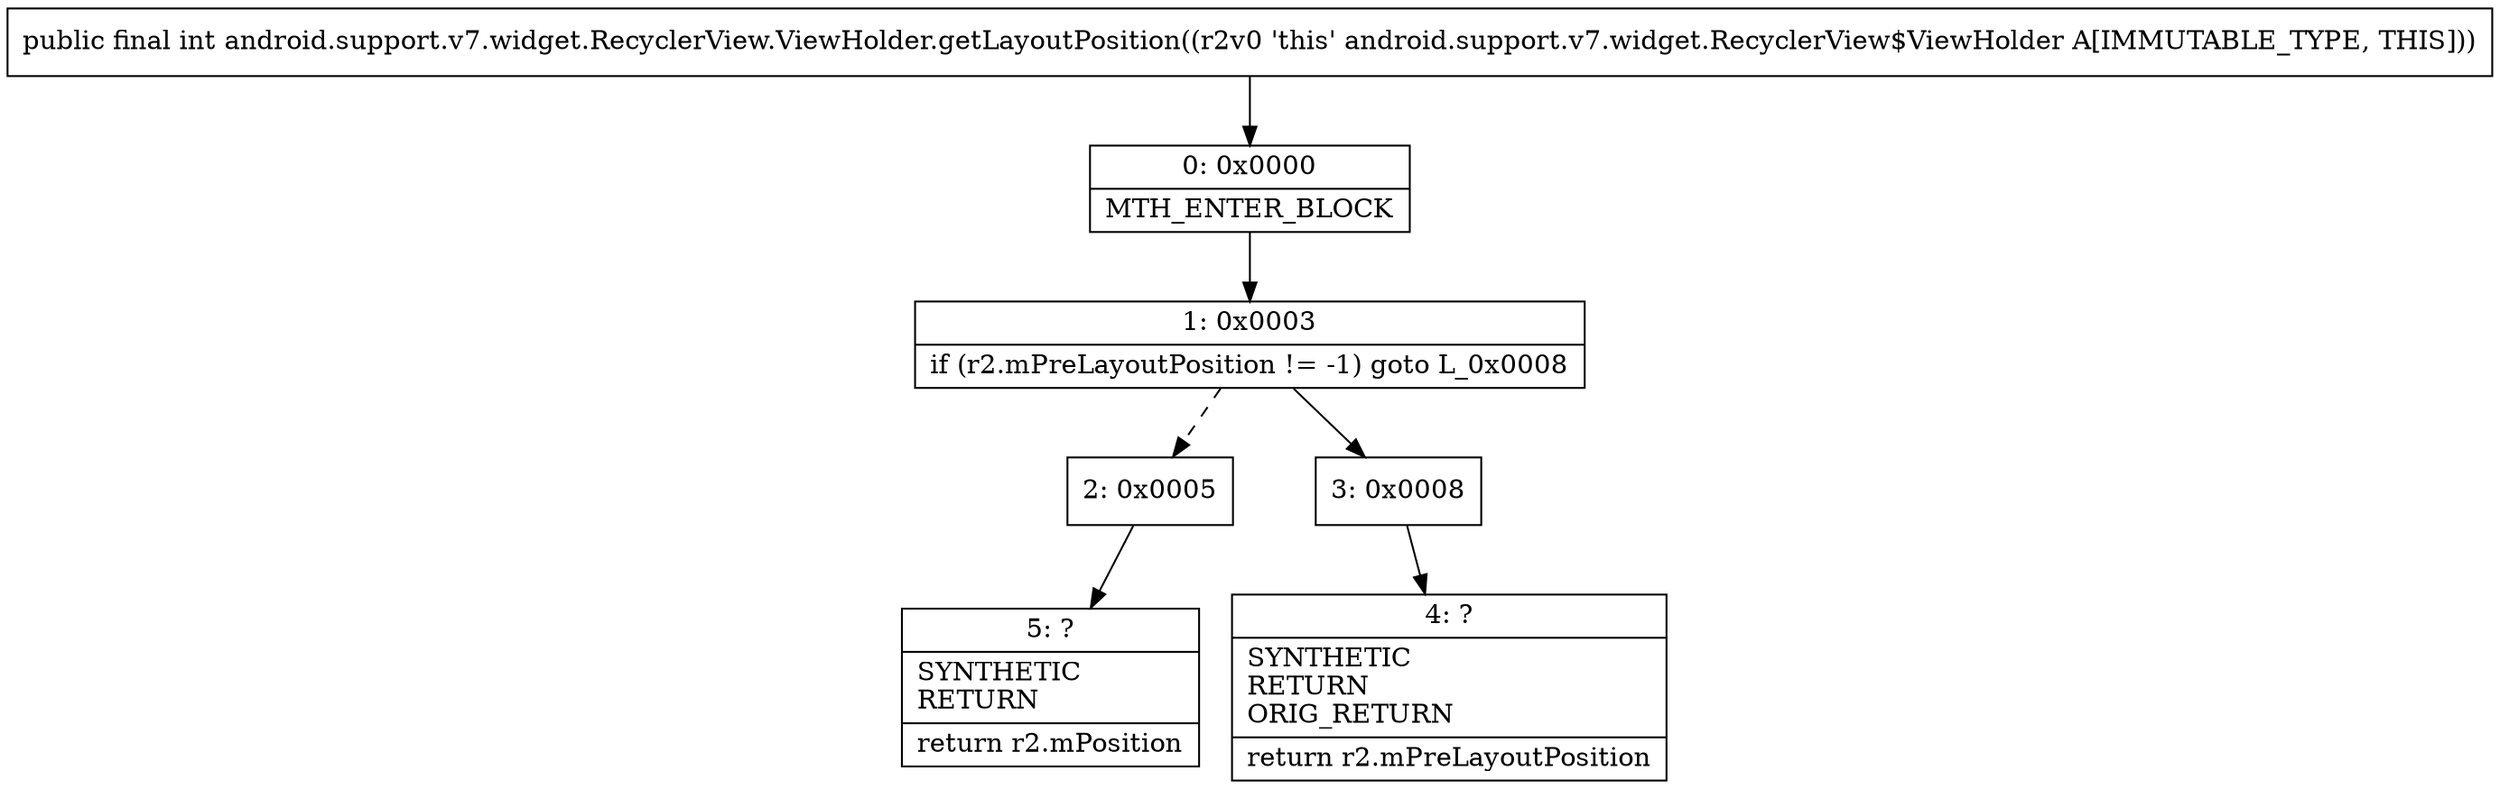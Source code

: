 digraph "CFG forandroid.support.v7.widget.RecyclerView.ViewHolder.getLayoutPosition()I" {
Node_0 [shape=record,label="{0\:\ 0x0000|MTH_ENTER_BLOCK\l}"];
Node_1 [shape=record,label="{1\:\ 0x0003|if (r2.mPreLayoutPosition != \-1) goto L_0x0008\l}"];
Node_2 [shape=record,label="{2\:\ 0x0005}"];
Node_3 [shape=record,label="{3\:\ 0x0008}"];
Node_4 [shape=record,label="{4\:\ ?|SYNTHETIC\lRETURN\lORIG_RETURN\l|return r2.mPreLayoutPosition\l}"];
Node_5 [shape=record,label="{5\:\ ?|SYNTHETIC\lRETURN\l|return r2.mPosition\l}"];
MethodNode[shape=record,label="{public final int android.support.v7.widget.RecyclerView.ViewHolder.getLayoutPosition((r2v0 'this' android.support.v7.widget.RecyclerView$ViewHolder A[IMMUTABLE_TYPE, THIS])) }"];
MethodNode -> Node_0;
Node_0 -> Node_1;
Node_1 -> Node_2[style=dashed];
Node_1 -> Node_3;
Node_2 -> Node_5;
Node_3 -> Node_4;
}


